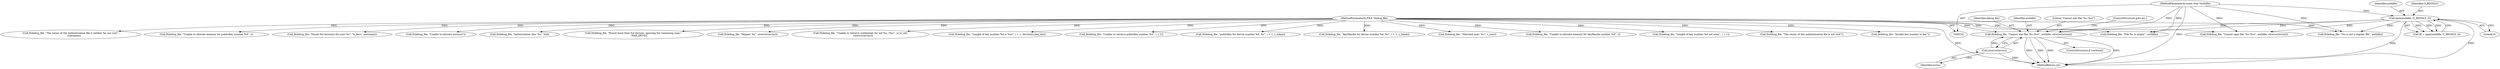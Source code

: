 digraph "0_pam-u2f_18b1914e32b74ff52000f10e97067e841e5fff62_1@pointer" {
"1000174" [label="(Call,D(debug_file, \"Cannot stat file: %s (%s)\", authfile, strerror(errno)))"];
"1000107" [label="(MethodParameterIn,FILE *debug_file)"];
"1000146" [label="(Call,open(authfile, O_RDONLY, 0))"];
"1000103" [label="(MethodParameterIn,const char *authfile)"];
"1000178" [label="(Call,strerror(errno))"];
"1000462" [label="(Call,D(debug_file, \"Found more than %d devices, ignoring the remaining ones\",\n               MAX_DEVS))"];
"1000178" [label="(Call,strerror(errno))"];
"1000174" [label="(Call,D(debug_file, \"Cannot stat file: %s (%s)\", authfile, strerror(errno)))"];
"1000286" [label="(Call,D(debug_file, \"fdopen: %s\", strerror(errno)))"];
"1000231" [label="(Call,D(debug_file, \"Unable to retrieve credentials for uid %u, (%s)\", st.st_uid,\n       strerror(errno)))"];
"1000146" [label="(Call,open(authfile, O_RDONLY, 0))"];
"1000175" [label="(Identifier,debug_file)"];
"1000557" [label="(Call,D(debug_file, \"Length of key number %d is %zu\", i + 1, devices[i].key_len))"];
"1000204" [label="(Call,D(debug_file, \"File %s is empty\", authfile))"];
"1000512" [label="(Call,D(debug_file, \"Unable to retrieve publicKey number %d\", i + 1))"];
"1000144" [label="(Call,fd = open(authfile, O_RDONLY, 0))"];
"1000177" [label="(Identifier,authfile)"];
"1000176" [label="(Literal,\"Cannot stat file: %s (%s)\")"];
"1000180" [label="(ControlStructure,goto err;)"];
"1000722" [label="(MethodReturn,int)"];
"1000521" [label="(Call,D(debug_file, \"publicKey for device number %d: %s\", i + 1, s_token))"];
"1000469" [label="(Call,D(debug_file, \"KeyHandle for device number %d: %s\", i + 1, s_token))"];
"1000372" [label="(Call,D(debug_file, \"Matched user: %s\", s_user))"];
"1000494" [label="(Call,D(debug_file, \"Unable to allocate memory for keyHandle number %d\", i))"];
"1000157" [label="(Call,D(debug_file, \"Cannot open file: %s (%s)\", authfile, strerror(errno)))"];
"1000172" [label="(ControlStructure,if (verbose))"];
"1000538" [label="(Call,D(debug_file, \"Length of key number %d not even\", i + 1))"];
"1000270" [label="(Call,D(debug_file, \"The owner of the authentication file is not root\"))"];
"1000147" [label="(Identifier,authfile)"];
"1000629" [label="(Call,D(debug_file, \"Invalid hex number in key\"))"];
"1000148" [label="(Identifier,O_RDONLY)"];
"1000149" [label="(Literal,0)"];
"1000264" [label="(Call,D(debug_file, \"The owner of the authentication file is neither %s nor root\",\n         username))"];
"1000107" [label="(MethodParameterIn,FILE *debug_file)"];
"1000593" [label="(Call,D(debug_file, \"Unable to allocate memory for publicKey number %d\", i))"];
"1000190" [label="(Call,D(debug_file, \"%s is not a regular file\", authfile))"];
"1000648" [label="(Call,D(debug_file, \"Found %d device(s) for user %s\", *n_devs, username))"];
"1000179" [label="(Identifier,errno)"];
"1000307" [label="(Call,D(debug_file, \"Unable to allocate memory\"))"];
"1000350" [label="(Call,D(debug_file, \"Authorization line: %s\", buf))"];
"1000103" [label="(MethodParameterIn,const char *authfile)"];
"1000174" -> "1000172"  [label="AST: "];
"1000174" -> "1000178"  [label="CFG: "];
"1000175" -> "1000174"  [label="AST: "];
"1000176" -> "1000174"  [label="AST: "];
"1000177" -> "1000174"  [label="AST: "];
"1000178" -> "1000174"  [label="AST: "];
"1000180" -> "1000174"  [label="CFG: "];
"1000174" -> "1000722"  [label="DDG: "];
"1000174" -> "1000722"  [label="DDG: "];
"1000174" -> "1000722"  [label="DDG: "];
"1000174" -> "1000722"  [label="DDG: "];
"1000107" -> "1000174"  [label="DDG: "];
"1000146" -> "1000174"  [label="DDG: "];
"1000103" -> "1000174"  [label="DDG: "];
"1000178" -> "1000174"  [label="DDG: "];
"1000107" -> "1000102"  [label="AST: "];
"1000107" -> "1000722"  [label="DDG: "];
"1000107" -> "1000157"  [label="DDG: "];
"1000107" -> "1000190"  [label="DDG: "];
"1000107" -> "1000204"  [label="DDG: "];
"1000107" -> "1000231"  [label="DDG: "];
"1000107" -> "1000264"  [label="DDG: "];
"1000107" -> "1000270"  [label="DDG: "];
"1000107" -> "1000286"  [label="DDG: "];
"1000107" -> "1000307"  [label="DDG: "];
"1000107" -> "1000350"  [label="DDG: "];
"1000107" -> "1000372"  [label="DDG: "];
"1000107" -> "1000462"  [label="DDG: "];
"1000107" -> "1000469"  [label="DDG: "];
"1000107" -> "1000494"  [label="DDG: "];
"1000107" -> "1000512"  [label="DDG: "];
"1000107" -> "1000521"  [label="DDG: "];
"1000107" -> "1000538"  [label="DDG: "];
"1000107" -> "1000557"  [label="DDG: "];
"1000107" -> "1000593"  [label="DDG: "];
"1000107" -> "1000629"  [label="DDG: "];
"1000107" -> "1000648"  [label="DDG: "];
"1000146" -> "1000144"  [label="AST: "];
"1000146" -> "1000149"  [label="CFG: "];
"1000147" -> "1000146"  [label="AST: "];
"1000148" -> "1000146"  [label="AST: "];
"1000149" -> "1000146"  [label="AST: "];
"1000144" -> "1000146"  [label="CFG: "];
"1000146" -> "1000722"  [label="DDG: "];
"1000146" -> "1000722"  [label="DDG: "];
"1000146" -> "1000144"  [label="DDG: "];
"1000146" -> "1000144"  [label="DDG: "];
"1000146" -> "1000144"  [label="DDG: "];
"1000103" -> "1000146"  [label="DDG: "];
"1000146" -> "1000157"  [label="DDG: "];
"1000146" -> "1000190"  [label="DDG: "];
"1000146" -> "1000204"  [label="DDG: "];
"1000103" -> "1000102"  [label="AST: "];
"1000103" -> "1000722"  [label="DDG: "];
"1000103" -> "1000157"  [label="DDG: "];
"1000103" -> "1000190"  [label="DDG: "];
"1000103" -> "1000204"  [label="DDG: "];
"1000178" -> "1000179"  [label="CFG: "];
"1000179" -> "1000178"  [label="AST: "];
"1000178" -> "1000722"  [label="DDG: "];
}
